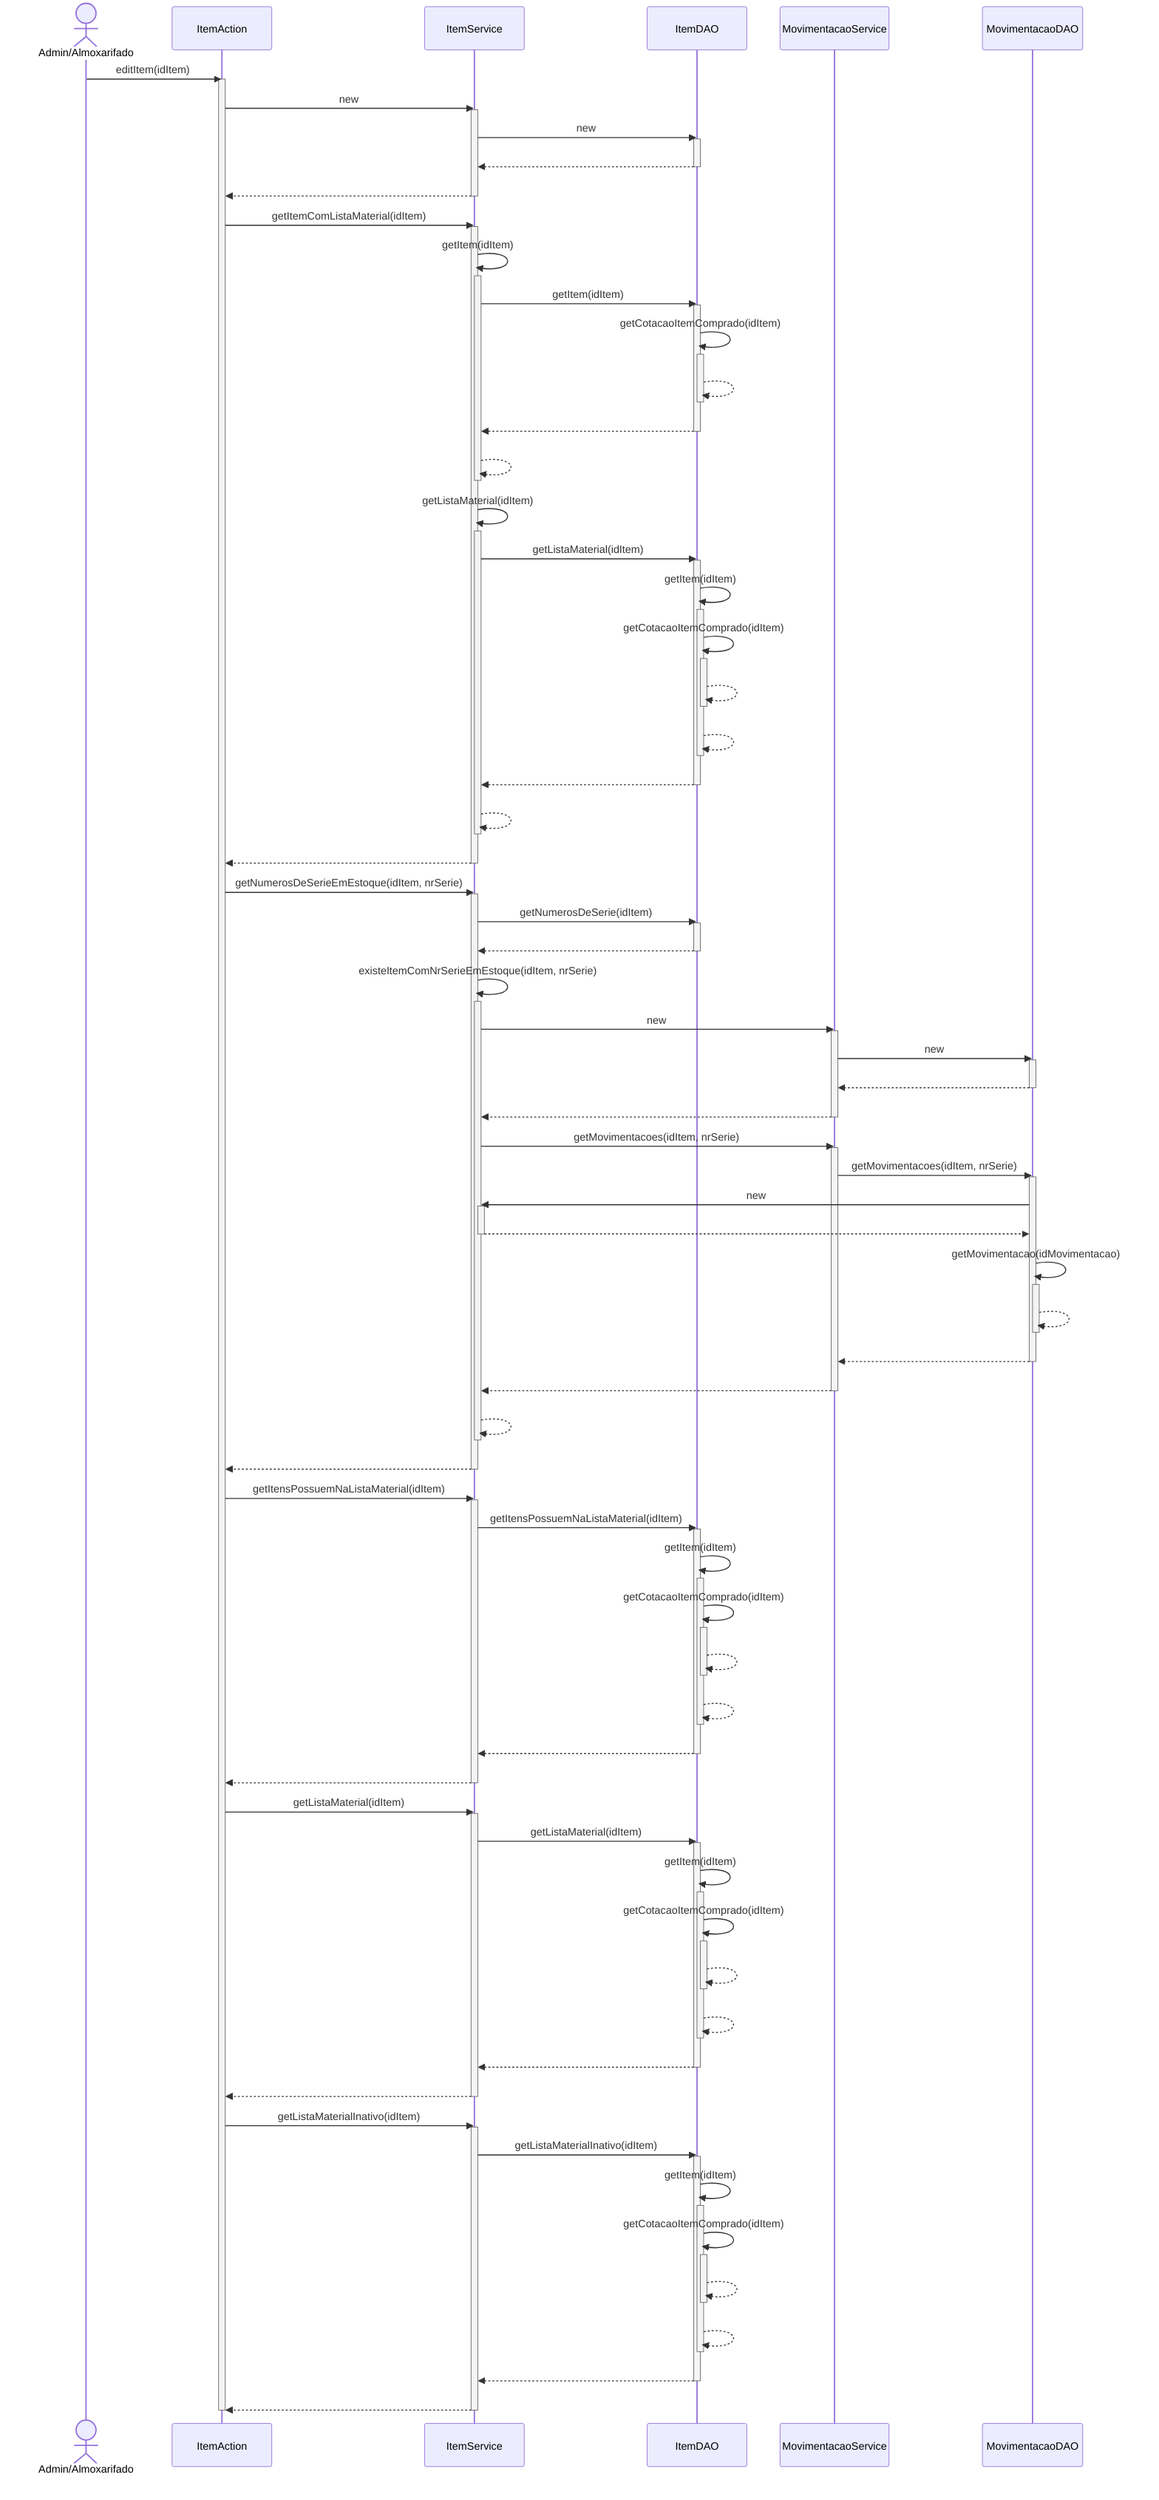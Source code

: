 sequenceDiagram
actor AA as Admin/Almoxarifado
AA ->> ItemAction : editItem(idItem)
activate ItemAction
ItemAction ->> ItemService : new
activate ItemService
ItemService ->> ItemDAO : new
activate ItemDAO
ItemDAO -->> ItemService : #32; 
deactivate ItemDAO
ItemService -->> ItemAction : #32; 
deactivate ItemService
ItemAction ->> ItemService : getItemComListaMaterial(idItem)
activate ItemService
ItemService ->> ItemService : getItem(idItem)
activate ItemService
ItemService ->> ItemDAO : getItem(idItem)
activate ItemDAO
ItemDAO ->> ItemDAO : getCotacaoItemComprado(idItem)
activate ItemDAO
ItemDAO -->> ItemDAO : #32; 
deactivate ItemDAO
ItemDAO -->> ItemService : #32; 
deactivate ItemDAO
ItemService -->> ItemService : #32; 
deactivate ItemService
ItemService ->> ItemService : getListaMaterial(idItem)
activate ItemService
ItemService ->> ItemDAO : getListaMaterial(idItem)
activate ItemDAO
ItemDAO ->> ItemDAO : getItem(idItem)
activate ItemDAO
ItemDAO ->> ItemDAO : getCotacaoItemComprado(idItem)
activate ItemDAO
ItemDAO -->> ItemDAO : #32; 
deactivate ItemDAO
ItemDAO -->> ItemDAO : #32; 
deactivate ItemDAO
ItemDAO -->> ItemService : #32; 
deactivate ItemDAO
ItemService -->> ItemService : #32; 
deactivate ItemService
ItemService -->> ItemAction : #32; 
deactivate ItemService
ItemAction ->> ItemService : getNumerosDeSerieEmEstoque(idItem, nrSerie)
activate ItemService
ItemService ->> ItemDAO : getNumerosDeSerie(idItem)
activate ItemDAO
ItemDAO -->> ItemService : #32; 
deactivate ItemDAO
ItemService ->> ItemService : existeItemComNrSerieEmEstoque(idItem, nrSerie)
activate ItemService
ItemService ->> MovimentacaoService : new
activate MovimentacaoService
MovimentacaoService ->> MovimentacaoDAO : new
activate MovimentacaoDAO
MovimentacaoDAO -->> MovimentacaoService : #32; 
deactivate MovimentacaoDAO
MovimentacaoService -->> ItemService : #32; 
deactivate MovimentacaoService
ItemService ->> MovimentacaoService : getMovimentacoes(idItem, nrSerie)
activate MovimentacaoService
MovimentacaoService ->> MovimentacaoDAO : getMovimentacoes(idItem, nrSerie)
activate MovimentacaoDAO
MovimentacaoDAO ->> ItemService : new
activate ItemService
ItemService -->> MovimentacaoDAO : #32; 
deactivate ItemService
MovimentacaoDAO ->> MovimentacaoDAO : getMovimentacao(idMovimentacao)
activate MovimentacaoDAO
MovimentacaoDAO -->> MovimentacaoDAO : #32; 
deactivate MovimentacaoDAO
MovimentacaoDAO -->> MovimentacaoService : #32; 
deactivate MovimentacaoDAO
MovimentacaoService -->> ItemService : #32; 
deactivate MovimentacaoService
ItemService -->> ItemService : #32; 
deactivate ItemService
ItemService -->> ItemAction : #32; 
deactivate ItemService
ItemAction ->> ItemService : getItensPossuemNaListaMaterial(idItem)
activate ItemService
ItemService ->> ItemDAO : getItensPossuemNaListaMaterial(idItem)
activate ItemDAO
ItemDAO ->> ItemDAO : getItem(idItem)
activate ItemDAO
ItemDAO ->> ItemDAO : getCotacaoItemComprado(idItem)
activate ItemDAO
ItemDAO -->> ItemDAO : #32; 
deactivate ItemDAO
ItemDAO -->> ItemDAO : #32; 
deactivate ItemDAO
ItemDAO -->> ItemService : #32; 
deactivate ItemDAO
ItemService -->> ItemAction : #32; 
deactivate ItemService
ItemAction ->> ItemService : getListaMaterial(idItem)
activate ItemService
ItemService ->> ItemDAO : getListaMaterial(idItem)
activate ItemDAO
ItemDAO ->> ItemDAO : getItem(idItem)
activate ItemDAO
ItemDAO ->> ItemDAO : getCotacaoItemComprado(idItem)
activate ItemDAO
ItemDAO -->> ItemDAO : #32; 
deactivate ItemDAO
ItemDAO -->> ItemDAO : #32; 
deactivate ItemDAO
ItemDAO -->> ItemService : #32; 
deactivate ItemDAO
ItemService -->> ItemAction : #32; 
deactivate ItemService
ItemAction ->> ItemService : getListaMaterialInativo(idItem)
activate ItemService
ItemService ->> ItemDAO : getListaMaterialInativo(idItem)
activate ItemDAO
ItemDAO ->> ItemDAO : getItem(idItem)
activate ItemDAO
ItemDAO ->> ItemDAO : getCotacaoItemComprado(idItem)
activate ItemDAO
ItemDAO -->> ItemDAO : #32; 
deactivate ItemDAO
ItemDAO -->> ItemDAO : #32; 
deactivate ItemDAO
ItemDAO -->> ItemService : #32; 
deactivate ItemDAO
ItemService -->> ItemAction : #32; 
deactivate ItemService
deactivate ItemAction